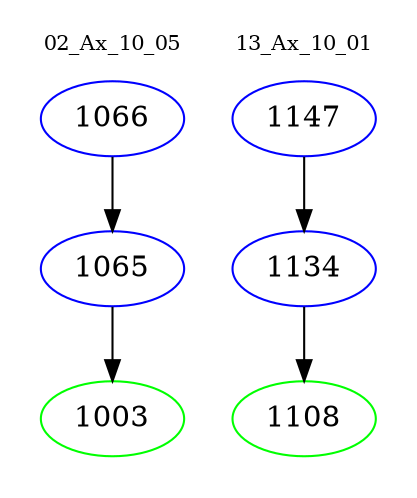 digraph{
subgraph cluster_0 {
color = white
label = "02_Ax_10_05";
fontsize=10;
T0_1066 [label="1066", color="blue"]
T0_1066 -> T0_1065 [color="black"]
T0_1065 [label="1065", color="blue"]
T0_1065 -> T0_1003 [color="black"]
T0_1003 [label="1003", color="green"]
}
subgraph cluster_1 {
color = white
label = "13_Ax_10_01";
fontsize=10;
T1_1147 [label="1147", color="blue"]
T1_1147 -> T1_1134 [color="black"]
T1_1134 [label="1134", color="blue"]
T1_1134 -> T1_1108 [color="black"]
T1_1108 [label="1108", color="green"]
}
}
